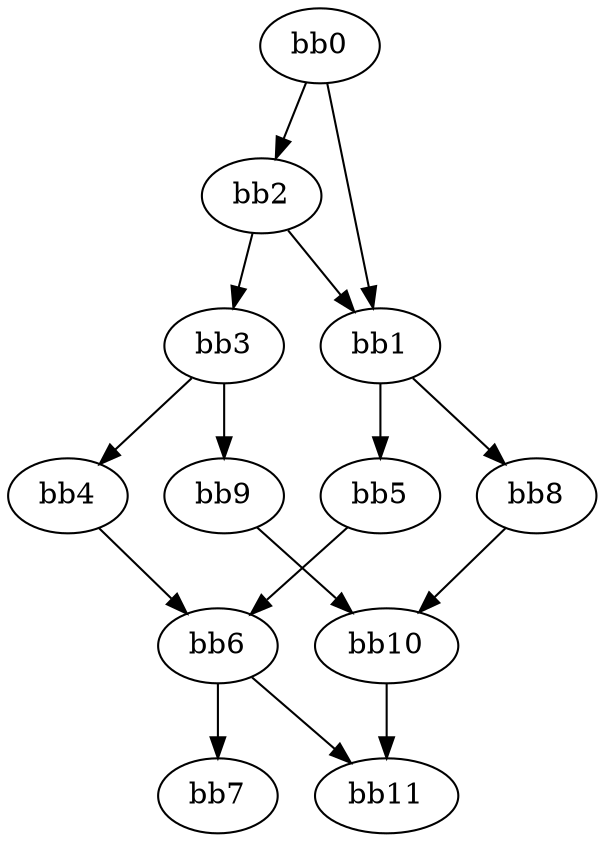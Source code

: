 digraph {
    0 [ label = "bb0\l" ]
    1 [ label = "bb1\l" ]
    2 [ label = "bb2\l" ]
    3 [ label = "bb3\l" ]
    4 [ label = "bb4\l" ]
    5 [ label = "bb5\l" ]
    6 [ label = "bb6\l" ]
    7 [ label = "bb7\l" ]
    8 [ label = "bb8\l" ]
    9 [ label = "bb9\l" ]
    10 [ label = "bb10\l" ]
    11 [ label = "bb11\l" ]
    0 -> 1 [ ]
    0 -> 2 [ ]
    1 -> 5 [ ]
    1 -> 8 [ ]
    2 -> 1 [ ]
    2 -> 3 [ ]
    3 -> 4 [ ]
    3 -> 9 [ ]
    4 -> 6 [ ]
    5 -> 6 [ ]
    6 -> 7 [ ]
    6 -> 11 [ ]
    8 -> 10 [ ]
    9 -> 10 [ ]
    10 -> 11 [ ]
}

